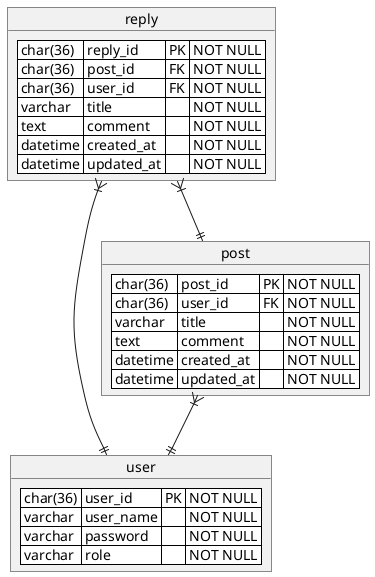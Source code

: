 @startuml

object user {
<#white>| char(36) | user_id | PK | NOT NULL |
<#white>| varchar | user_name | | NOT NULL |
<#white>| varchar | password |  | NOT NULL |
<#white>| varchar | role |  | NOT NULL |
}

object post {
<#white>| char(36) | post_id | PK | NOT NULL |
<#white>| char(36) | user_id | FK | NOT NULL |
<#white>| varchar | title |  | NOT NULL |
<#white>| text | comment |  | NOT NULL |
<#white>| datetime | created_at |  | NOT NULL |
<#white>| datetime | updated_at |  | NOT NULL |
}

object reply {
<#white>| char(36) | reply_id | PK | NOT NULL |
<#white>| char(36) | post_id | FK | NOT NULL |
<#white>| char(36) | user_id | FK | NOT NULL |
<#white>| varchar | title |  | NOT NULL |
<#white>| text | comment |  | NOT NULL |
<#white>| datetime | created_at |  | NOT NULL |
<#white>| datetime | updated_at |  | NOT NULL |
}

post }|--|| user
reply }|--|| post
reply }|--|| user



@enduml